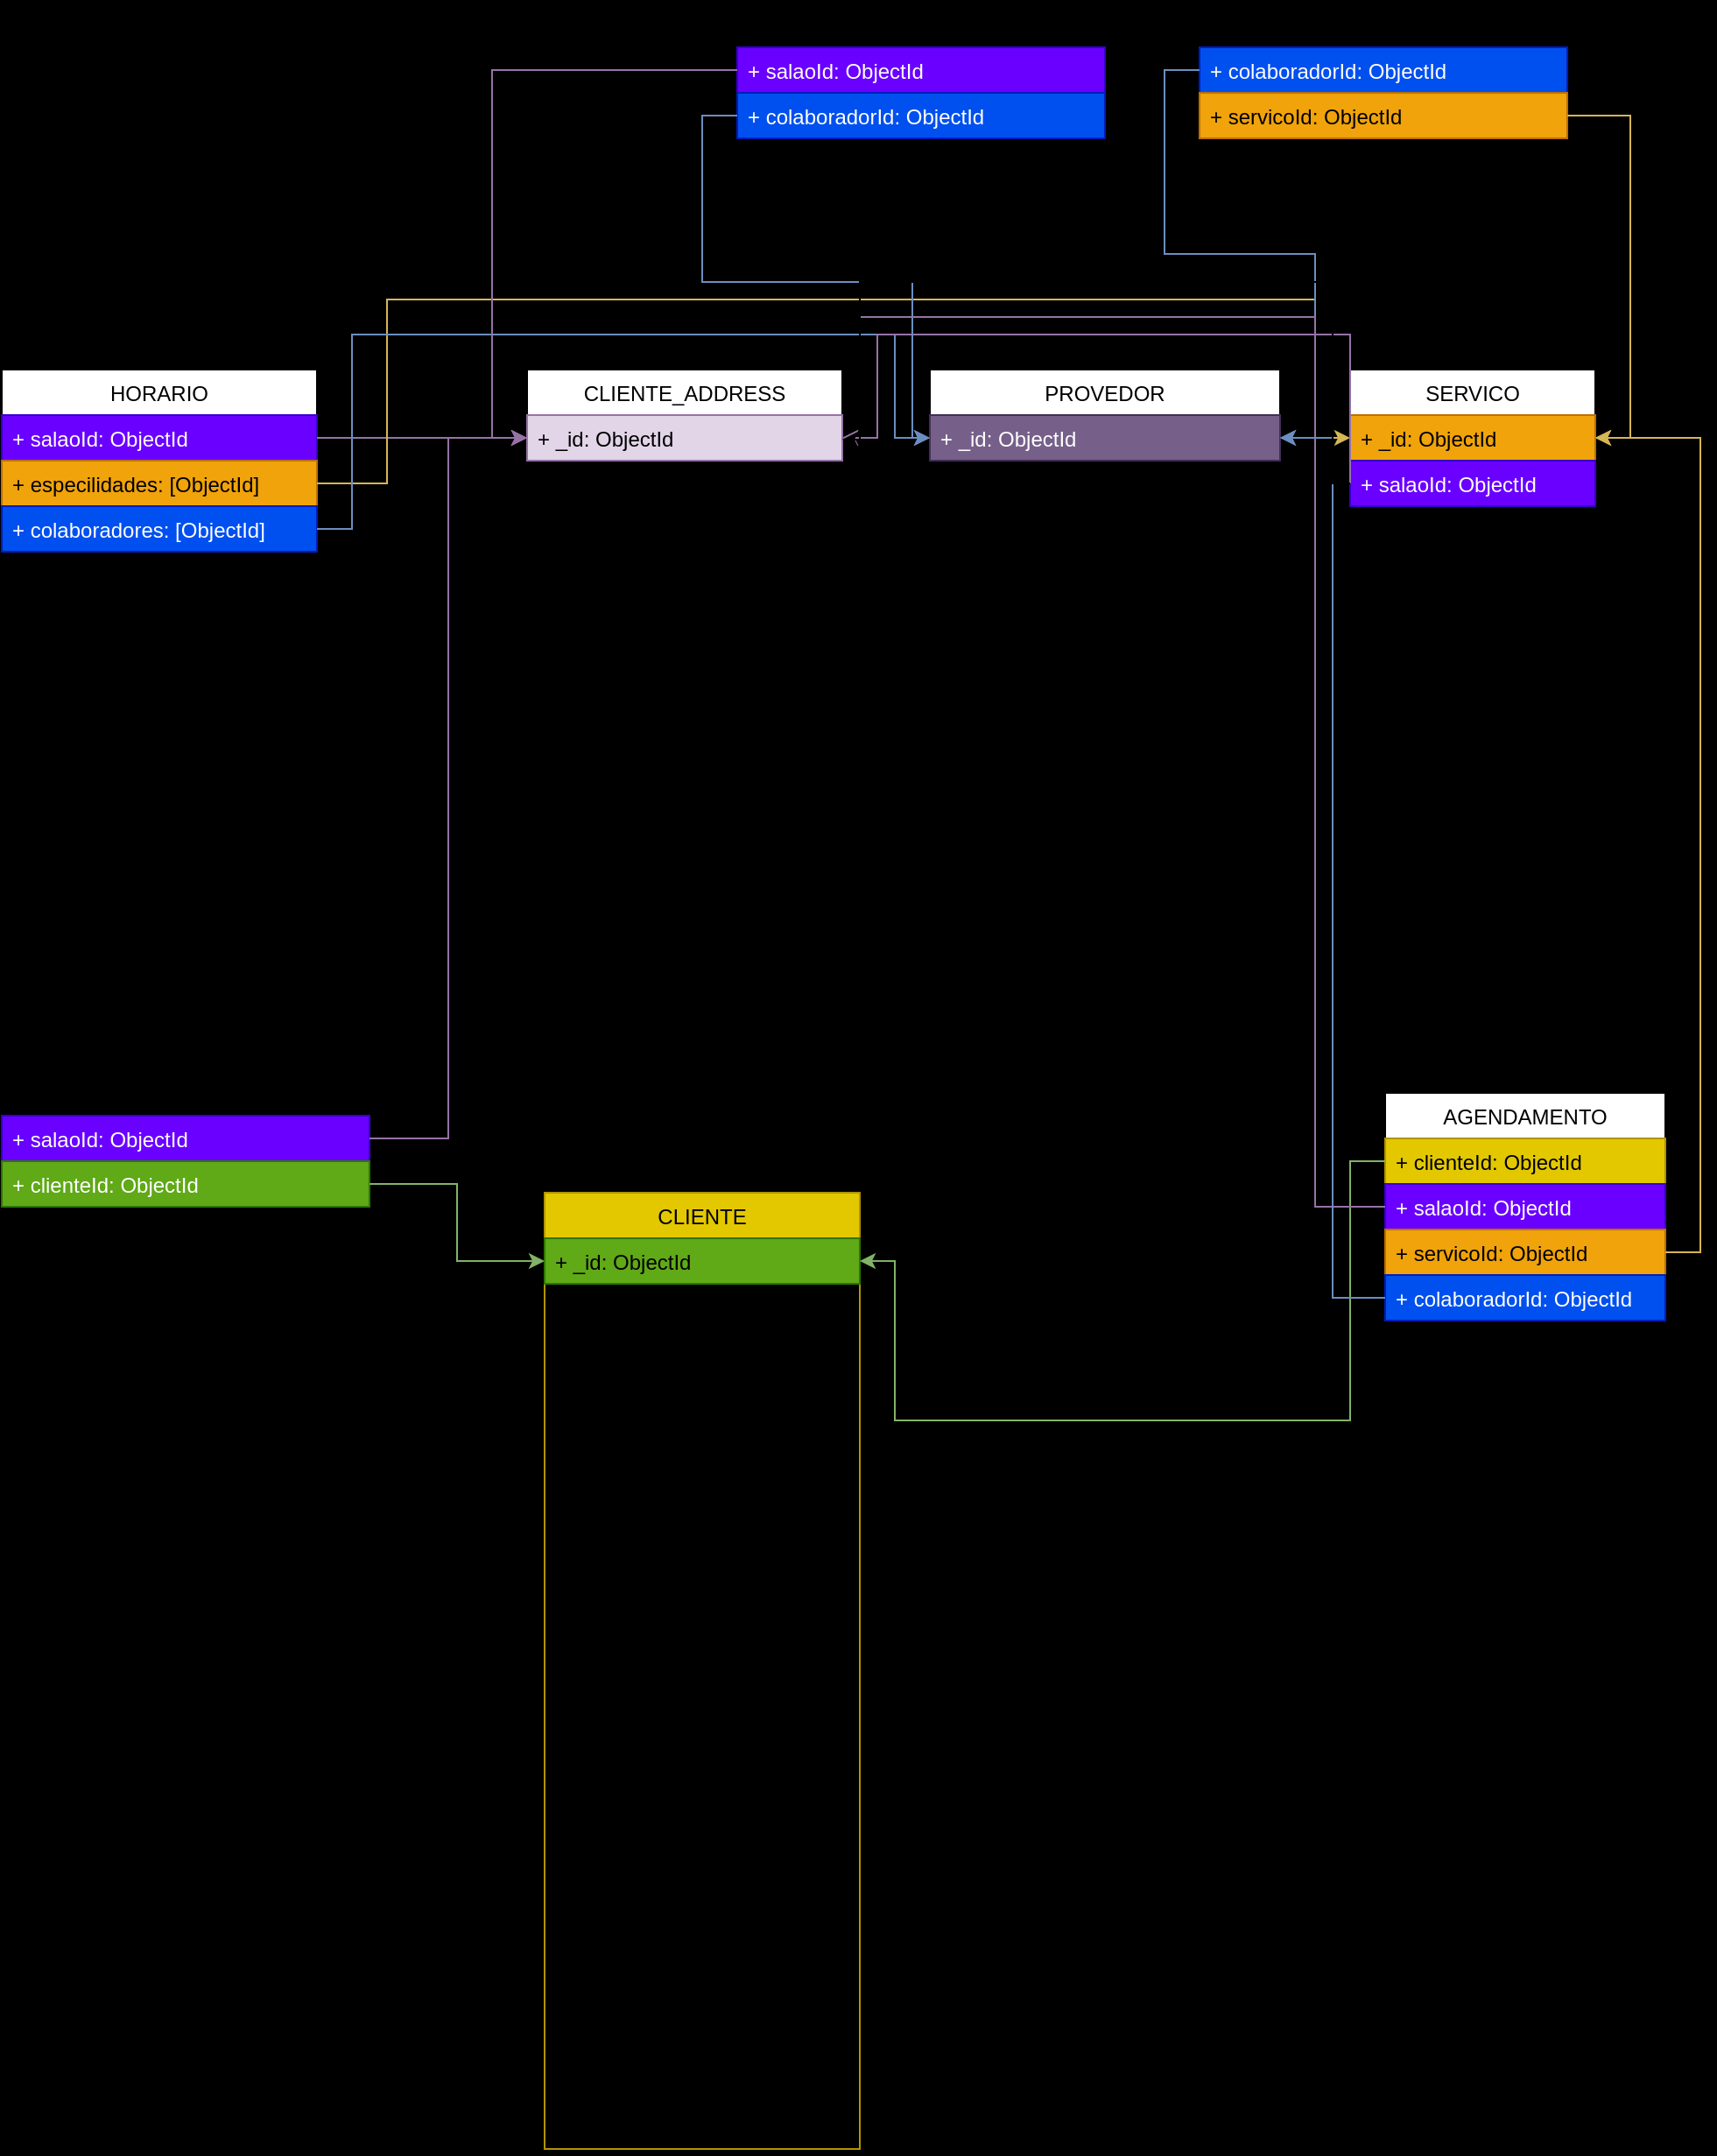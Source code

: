 <mxfile>
    <diagram id="EwVbsH7dW5KikCR3kVxV" name="Page-1">
        <mxGraphModel dx="1893" dy="1777" grid="1" gridSize="10" guides="1" tooltips="1" connect="1" arrows="1" fold="1" page="1" pageScale="1" pageWidth="827" pageHeight="1169" background="#000000" math="0" shadow="0">
            <root>
                <mxCell id="0"/>
                <mxCell id="1" parent="0"/>
                <mxCell id="p_25bIEe7p3wB8haiujU-1" value="CLIENTE_ADDRESS" style="swimlane;fontStyle=0;childLayout=stackLayout;horizontal=1;startSize=26;horizontalStack=0;resizeParent=1;resizeParentMax=0;resizeLast=0;collapsible=1;marginBottom=0;" parent="1" vertex="1">
                    <mxGeometry x="30" y="90" width="180" height="442" as="geometry"/>
                </mxCell>
                <mxCell id="p_25bIEe7p3wB8haiujU-2" value="+ _id: ObjectId" style="text;strokeColor=#9673a6;fillColor=#e1d5e7;align=left;verticalAlign=top;spacingLeft=4;spacingRight=4;overflow=hidden;rotatable=0;points=[[0,0.5],[1,0.5]];portConstraint=eastwest;" parent="p_25bIEe7p3wB8haiujU-1" vertex="1">
                    <mxGeometry y="26" width="180" height="26" as="geometry"/>
                </mxCell>
                <mxCell id="p_25bIEe7p3wB8haiujU-3" value="+ nome: String" style="text;strokeColor=none;fillColor=none;align=left;verticalAlign=top;spacingLeft=4;spacingRight=4;overflow=hidden;rotatable=0;points=[[0,0.5],[1,0.5]];portConstraint=eastwest;" parent="p_25bIEe7p3wB8haiujU-1" vertex="1">
                    <mxGeometry y="52" width="180" height="26" as="geometry"/>
                </mxCell>
                <mxCell id="p_25bIEe7p3wB8haiujU-4" value="+ foto: String" style="text;strokeColor=none;fillColor=none;align=left;verticalAlign=top;spacingLeft=4;spacingRight=4;overflow=hidden;rotatable=0;points=[[0,0.5],[1,0.5]];portConstraint=eastwest;" parent="p_25bIEe7p3wB8haiujU-1" vertex="1">
                    <mxGeometry y="78" width="180" height="26" as="geometry"/>
                </mxCell>
                <mxCell id="p_25bIEe7p3wB8haiujU-5" value="+ capa: String" style="text;strokeColor=none;fillColor=none;align=left;verticalAlign=top;spacingLeft=4;spacingRight=4;overflow=hidden;rotatable=0;points=[[0,0.5],[1,0.5]];portConstraint=eastwest;" parent="p_25bIEe7p3wB8haiujU-1" vertex="1">
                    <mxGeometry y="104" width="180" height="26" as="geometry"/>
                </mxCell>
                <mxCell id="p_25bIEe7p3wB8haiujU-6" value="+ email: String" style="text;strokeColor=none;fillColor=none;align=left;verticalAlign=top;spacingLeft=4;spacingRight=4;overflow=hidden;rotatable=0;points=[[0,0.5],[1,0.5]];portConstraint=eastwest;" parent="p_25bIEe7p3wB8haiujU-1" vertex="1">
                    <mxGeometry y="130" width="180" height="26" as="geometry"/>
                </mxCell>
                <mxCell id="p_25bIEe7p3wB8haiujU-7" value="+ senha: String" style="text;strokeColor=none;fillColor=none;align=left;verticalAlign=top;spacingLeft=4;spacingRight=4;overflow=hidden;rotatable=0;points=[[0,0.5],[1,0.5]];portConstraint=eastwest;" parent="p_25bIEe7p3wB8haiujU-1" vertex="1">
                    <mxGeometry y="156" width="180" height="26" as="geometry"/>
                </mxCell>
                <mxCell id="p_25bIEe7p3wB8haiujU-8" value="+ telefone: String" style="text;strokeColor=none;fillColor=none;align=left;verticalAlign=top;spacingLeft=4;spacingRight=4;overflow=hidden;rotatable=0;points=[[0,0.5],[1,0.5]];portConstraint=eastwest;" parent="p_25bIEe7p3wB8haiujU-1" vertex="1">
                    <mxGeometry y="182" width="180" height="26" as="geometry"/>
                </mxCell>
                <mxCell id="p_25bIEe7p3wB8haiujU-9" value="+ endereco: Object" style="text;strokeColor=none;fillColor=none;align=left;verticalAlign=top;spacingLeft=4;spacingRight=4;overflow=hidden;rotatable=0;points=[[0,0.5],[1,0.5]];portConstraint=eastwest;" parent="p_25bIEe7p3wB8haiujU-1" vertex="1">
                    <mxGeometry y="208" width="180" height="26" as="geometry"/>
                </mxCell>
                <mxCell id="p_25bIEe7p3wB8haiujU-10" value="+ enderco.cidade: String" style="text;strokeColor=none;fillColor=none;align=left;verticalAlign=top;spacingLeft=4;spacingRight=4;overflow=hidden;rotatable=0;points=[[0,0.5],[1,0.5]];portConstraint=eastwest;" parent="p_25bIEe7p3wB8haiujU-1" vertex="1">
                    <mxGeometry y="234" width="180" height="26" as="geometry"/>
                </mxCell>
                <mxCell id="p_25bIEe7p3wB8haiujU-11" value="+ enderco.uf: String" style="text;strokeColor=none;fillColor=none;align=left;verticalAlign=top;spacingLeft=4;spacingRight=4;overflow=hidden;rotatable=0;points=[[0,0.5],[1,0.5]];portConstraint=eastwest;" parent="p_25bIEe7p3wB8haiujU-1" vertex="1">
                    <mxGeometry y="260" width="180" height="26" as="geometry"/>
                </mxCell>
                <mxCell id="p_25bIEe7p3wB8haiujU-12" value="+ enderco.cep: String" style="text;strokeColor=none;fillColor=none;align=left;verticalAlign=top;spacingLeft=4;spacingRight=4;overflow=hidden;rotatable=0;points=[[0,0.5],[1,0.5]];portConstraint=eastwest;" parent="p_25bIEe7p3wB8haiujU-1" vertex="1">
                    <mxGeometry y="286" width="180" height="26" as="geometry"/>
                </mxCell>
                <mxCell id="p_25bIEe7p3wB8haiujU-13" value="+ enderco.numero: Number" style="text;strokeColor=none;fillColor=none;align=left;verticalAlign=top;spacingLeft=4;spacingRight=4;overflow=hidden;rotatable=0;points=[[0,0.5],[1,0.5]];portConstraint=eastwest;" parent="p_25bIEe7p3wB8haiujU-1" vertex="1">
                    <mxGeometry y="312" width="180" height="26" as="geometry"/>
                </mxCell>
                <mxCell id="p_25bIEe7p3wB8haiujU-14" value="+ enderco.pais: String" style="text;strokeColor=none;fillColor=none;align=left;verticalAlign=top;spacingLeft=4;spacingRight=4;overflow=hidden;rotatable=0;points=[[0,0.5],[1,0.5]];portConstraint=eastwest;" parent="p_25bIEe7p3wB8haiujU-1" vertex="1">
                    <mxGeometry y="338" width="180" height="26" as="geometry"/>
                </mxCell>
                <mxCell id="p_25bIEe7p3wB8haiujU-15" value="+ geo: Object" style="text;strokeColor=none;fillColor=none;align=left;verticalAlign=top;spacingLeft=4;spacingRight=4;overflow=hidden;rotatable=0;points=[[0,0.5],[1,0.5]];portConstraint=eastwest;" parent="p_25bIEe7p3wB8haiujU-1" vertex="1">
                    <mxGeometry y="364" width="180" height="26" as="geometry"/>
                </mxCell>
                <mxCell id="p_25bIEe7p3wB8haiujU-17" value="+ geo.tipo: String" style="text;strokeColor=none;fillColor=none;align=left;verticalAlign=top;spacingLeft=4;spacingRight=4;overflow=hidden;rotatable=0;points=[[0,0.5],[1,0.5]];portConstraint=eastwest;" parent="p_25bIEe7p3wB8haiujU-1" vertex="1">
                    <mxGeometry y="390" width="180" height="26" as="geometry"/>
                </mxCell>
                <mxCell id="p_25bIEe7p3wB8haiujU-16" value="+ geo.coordinates: [Number]" style="text;strokeColor=none;fillColor=none;align=left;verticalAlign=top;spacingLeft=4;spacingRight=4;overflow=hidden;rotatable=0;points=[[0,0.5],[1,0.5]];portConstraint=eastwest;" parent="p_25bIEe7p3wB8haiujU-1" vertex="1">
                    <mxGeometry y="416" width="180" height="26" as="geometry"/>
                </mxCell>
                <mxCell id="p_25bIEe7p3wB8haiujU-18" value="PROVEDOR" style="swimlane;fontStyle=0;childLayout=stackLayout;horizontal=1;startSize=26;horizontalStack=0;resizeParent=1;resizeParentMax=0;resizeLast=0;collapsible=1;marginBottom=0;" parent="1" vertex="1">
                    <mxGeometry x="260" y="90" width="200" height="520" as="geometry">
                        <mxRectangle x="260" y="90" width="130" height="26" as="alternateBounds"/>
                    </mxGeometry>
                </mxCell>
                <mxCell id="p_25bIEe7p3wB8haiujU-19" value="+ _id: ObjectId" style="text;strokeColor=#432D57;fillColor=#76608a;align=left;verticalAlign=top;spacingLeft=4;spacingRight=4;overflow=hidden;rotatable=0;points=[[0,0.5],[1,0.5]];portConstraint=eastwest;fontColor=#ffffff;" parent="p_25bIEe7p3wB8haiujU-18" vertex="1">
                    <mxGeometry y="26" width="200" height="26" as="geometry"/>
                </mxCell>
                <mxCell id="p_25bIEe7p3wB8haiujU-20" value="+ nome: String" style="text;strokeColor=none;fillColor=none;align=left;verticalAlign=top;spacingLeft=4;spacingRight=4;overflow=hidden;rotatable=0;points=[[0,0.5],[1,0.5]];portConstraint=eastwest;" parent="p_25bIEe7p3wB8haiujU-18" vertex="1">
                    <mxGeometry y="52" width="200" height="26" as="geometry"/>
                </mxCell>
                <mxCell id="p_25bIEe7p3wB8haiujU-21" value="+ telefone: String" style="text;strokeColor=none;fillColor=none;align=left;verticalAlign=top;spacingLeft=4;spacingRight=4;overflow=hidden;rotatable=0;points=[[0,0.5],[1,0.5]];portConstraint=eastwest;" parent="p_25bIEe7p3wB8haiujU-18" vertex="1">
                    <mxGeometry y="78" width="200" height="26" as="geometry"/>
                </mxCell>
                <mxCell id="p_25bIEe7p3wB8haiujU-22" value="+ email: String" style="text;strokeColor=none;fillColor=none;align=left;verticalAlign=top;spacingLeft=4;spacingRight=4;overflow=hidden;rotatable=0;points=[[0,0.5],[1,0.5]];portConstraint=eastwest;" parent="p_25bIEe7p3wB8haiujU-18" vertex="1">
                    <mxGeometry y="104" width="200" height="26" as="geometry"/>
                </mxCell>
                <mxCell id="p_25bIEe7p3wB8haiujU-23" value="+ senha: String" style="text;strokeColor=none;fillColor=none;align=left;verticalAlign=top;spacingLeft=4;spacingRight=4;overflow=hidden;rotatable=0;points=[[0,0.5],[1,0.5]];portConstraint=eastwest;" parent="p_25bIEe7p3wB8haiujU-18" vertex="1">
                    <mxGeometry y="130" width="200" height="26" as="geometry"/>
                </mxCell>
                <mxCell id="p_25bIEe7p3wB8haiujU-24" value="+ foto: String" style="text;strokeColor=none;fillColor=none;align=left;verticalAlign=top;spacingLeft=4;spacingRight=4;overflow=hidden;rotatable=0;points=[[0,0.5],[1,0.5]];portConstraint=eastwest;" parent="p_25bIEe7p3wB8haiujU-18" vertex="1">
                    <mxGeometry y="156" width="200" height="26" as="geometry"/>
                </mxCell>
                <mxCell id="p_25bIEe7p3wB8haiujU-25" value="+ dataNascimento: Date" style="text;strokeColor=none;fillColor=none;align=left;verticalAlign=top;spacingLeft=4;spacingRight=4;overflow=hidden;rotatable=0;points=[[0,0.5],[1,0.5]];portConstraint=eastwest;" parent="p_25bIEe7p3wB8haiujU-18" vertex="1">
                    <mxGeometry y="182" width="200" height="26" as="geometry"/>
                </mxCell>
                <mxCell id="p_25bIEe7p3wB8haiujU-26" value="+ sexo: String" style="text;strokeColor=none;fillColor=none;align=left;verticalAlign=top;spacingLeft=4;spacingRight=4;overflow=hidden;rotatable=0;points=[[0,0.5],[1,0.5]];portConstraint=eastwest;" parent="p_25bIEe7p3wB8haiujU-18" vertex="1">
                    <mxGeometry y="208" width="200" height="26" as="geometry"/>
                </mxCell>
                <mxCell id="p_25bIEe7p3wB8haiujU-27" value="+ status: String" style="text;strokeColor=none;fillColor=none;align=left;verticalAlign=top;spacingLeft=4;spacingRight=4;overflow=hidden;rotatable=0;points=[[0,0.5],[1,0.5]];portConstraint=eastwest;" parent="p_25bIEe7p3wB8haiujU-18" vertex="1">
                    <mxGeometry y="234" width="200" height="26" as="geometry"/>
                </mxCell>
                <mxCell id="p_25bIEe7p3wB8haiujU-28" value="+ contaBancaria: Object" style="text;strokeColor=none;fillColor=none;align=left;verticalAlign=top;spacingLeft=4;spacingRight=4;overflow=hidden;rotatable=0;points=[[0,0.5],[1,0.5]];portConstraint=eastwest;" parent="p_25bIEe7p3wB8haiujU-18" vertex="1">
                    <mxGeometry y="260" width="200" height="26" as="geometry"/>
                </mxCell>
                <mxCell id="p_25bIEe7p3wB8haiujU-29" value="+ contaBancaria.titular: String" style="text;strokeColor=none;fillColor=none;align=left;verticalAlign=top;spacingLeft=4;spacingRight=4;overflow=hidden;rotatable=0;points=[[0,0.5],[1,0.5]];portConstraint=eastwest;" parent="p_25bIEe7p3wB8haiujU-18" vertex="1">
                    <mxGeometry y="286" width="200" height="26" as="geometry"/>
                </mxCell>
                <mxCell id="p_25bIEe7p3wB8haiujU-30" value="+ contaBancaria.cpfCnpj: String" style="text;strokeColor=none;fillColor=none;align=left;verticalAlign=top;spacingLeft=4;spacingRight=4;overflow=hidden;rotatable=0;points=[[0,0.5],[1,0.5]];portConstraint=eastwest;" parent="p_25bIEe7p3wB8haiujU-18" vertex="1">
                    <mxGeometry y="312" width="200" height="26" as="geometry"/>
                </mxCell>
                <mxCell id="p_25bIEe7p3wB8haiujU-31" value="+ contaBancaria.banco: String" style="text;strokeColor=none;fillColor=none;align=left;verticalAlign=top;spacingLeft=4;spacingRight=4;overflow=hidden;rotatable=0;points=[[0,0.5],[1,0.5]];portConstraint=eastwest;" parent="p_25bIEe7p3wB8haiujU-18" vertex="1">
                    <mxGeometry y="338" width="200" height="26" as="geometry"/>
                </mxCell>
                <mxCell id="p_25bIEe7p3wB8haiujU-32" value="+ contaBancaria.tipo: String" style="text;strokeColor=none;fillColor=none;align=left;verticalAlign=top;spacingLeft=4;spacingRight=4;overflow=hidden;rotatable=0;points=[[0,0.5],[1,0.5]];portConstraint=eastwest;" parent="p_25bIEe7p3wB8haiujU-18" vertex="1">
                    <mxGeometry y="364" width="200" height="26" as="geometry"/>
                </mxCell>
                <mxCell id="p_25bIEe7p3wB8haiujU-33" value="+ contaBancaria.agencia: String" style="text;strokeColor=none;fillColor=none;align=left;verticalAlign=top;spacingLeft=4;spacingRight=4;overflow=hidden;rotatable=0;points=[[0,0.5],[1,0.5]];portConstraint=eastwest;" parent="p_25bIEe7p3wB8haiujU-18" vertex="1">
                    <mxGeometry y="390" width="200" height="26" as="geometry"/>
                </mxCell>
                <mxCell id="p_25bIEe7p3wB8haiujU-35" value="+ contaBancaria.numero: String" style="text;strokeColor=none;fillColor=none;align=left;verticalAlign=top;spacingLeft=4;spacingRight=4;overflow=hidden;rotatable=0;points=[[0,0.5],[1,0.5]];portConstraint=eastwest;" parent="p_25bIEe7p3wB8haiujU-18" vertex="1">
                    <mxGeometry y="416" width="200" height="26" as="geometry"/>
                </mxCell>
                <mxCell id="p_25bIEe7p3wB8haiujU-34" value="+ contaBancaria.dv: String" style="text;strokeColor=none;fillColor=none;align=left;verticalAlign=top;spacingLeft=4;spacingRight=4;overflow=hidden;rotatable=0;points=[[0,0.5],[1,0.5]];portConstraint=eastwest;" parent="p_25bIEe7p3wB8haiujU-18" vertex="1">
                    <mxGeometry y="442" width="200" height="26" as="geometry"/>
                </mxCell>
                <mxCell id="p_25bIEe7p3wB8haiujU-36" value="+ dataCadastro: Date" style="text;strokeColor=none;fillColor=none;align=left;verticalAlign=top;spacingLeft=4;spacingRight=4;overflow=hidden;rotatable=0;points=[[0,0.5],[1,0.5]];portConstraint=eastwest;" parent="p_25bIEe7p3wB8haiujU-18" vertex="1">
                    <mxGeometry y="468" width="200" height="26" as="geometry"/>
                </mxCell>
                <mxCell id="p_25bIEe7p3wB8haiujU-37" value="+ recipientId: String" style="text;strokeColor=none;fillColor=none;align=left;verticalAlign=top;spacingLeft=4;spacingRight=4;overflow=hidden;rotatable=0;points=[[0,0.5],[1,0.5]];portConstraint=eastwest;" parent="p_25bIEe7p3wB8haiujU-18" vertex="1">
                    <mxGeometry y="494" width="200" height="26" as="geometry"/>
                </mxCell>
                <mxCell id="p_25bIEe7p3wB8haiujU-38" value="SERVICO" style="swimlane;fontStyle=0;childLayout=stackLayout;horizontal=1;startSize=26;horizontalStack=0;resizeParent=1;resizeParentMax=0;resizeLast=0;collapsible=1;marginBottom=0;" parent="1" vertex="1">
                    <mxGeometry x="500" y="90" width="140" height="286" as="geometry"/>
                </mxCell>
                <mxCell id="p_25bIEe7p3wB8haiujU-39" value="+ _id: ObjectId" style="text;strokeColor=#BD7000;fillColor=#f0a30a;align=left;verticalAlign=top;spacingLeft=4;spacingRight=4;overflow=hidden;rotatable=0;points=[[0,0.5],[1,0.5]];portConstraint=eastwest;fontColor=#000000;" parent="p_25bIEe7p3wB8haiujU-38" vertex="1">
                    <mxGeometry y="26" width="140" height="26" as="geometry"/>
                </mxCell>
                <mxCell id="p_25bIEe7p3wB8haiujU-40" value="+ salaoId: ObjectId" style="text;strokeColor=#3700CC;fillColor=#6a00ff;align=left;verticalAlign=top;spacingLeft=4;spacingRight=4;overflow=hidden;rotatable=0;points=[[0,0.5],[1,0.5]];portConstraint=eastwest;fontColor=#ffffff;" parent="p_25bIEe7p3wB8haiujU-38" vertex="1">
                    <mxGeometry y="52" width="140" height="26" as="geometry"/>
                </mxCell>
                <mxCell id="p_25bIEe7p3wB8haiujU-41" value="+ titulo: String" style="text;strokeColor=none;fillColor=none;align=left;verticalAlign=top;spacingLeft=4;spacingRight=4;overflow=hidden;rotatable=0;points=[[0,0.5],[1,0.5]];portConstraint=eastwest;" parent="p_25bIEe7p3wB8haiujU-38" vertex="1">
                    <mxGeometry y="78" width="140" height="26" as="geometry"/>
                </mxCell>
                <mxCell id="p_25bIEe7p3wB8haiujU-42" value="+ preco: Number" style="text;strokeColor=none;fillColor=none;align=left;verticalAlign=top;spacingLeft=4;spacingRight=4;overflow=hidden;rotatable=0;points=[[0,0.5],[1,0.5]];portConstraint=eastwest;" parent="p_25bIEe7p3wB8haiujU-38" vertex="1">
                    <mxGeometry y="104" width="140" height="26" as="geometry"/>
                </mxCell>
                <mxCell id="p_25bIEe7p3wB8haiujU-43" value="+ duracao: Number" style="text;strokeColor=none;fillColor=none;align=left;verticalAlign=top;spacingLeft=4;spacingRight=4;overflow=hidden;rotatable=0;points=[[0,0.5],[1,0.5]];portConstraint=eastwest;" parent="p_25bIEe7p3wB8haiujU-38" vertex="1">
                    <mxGeometry y="130" width="140" height="26" as="geometry"/>
                </mxCell>
                <mxCell id="p_25bIEe7p3wB8haiujU-44" value="+ comissao: Number" style="text;strokeColor=none;fillColor=none;align=left;verticalAlign=top;spacingLeft=4;spacingRight=4;overflow=hidden;rotatable=0;points=[[0,0.5],[1,0.5]];portConstraint=eastwest;" parent="p_25bIEe7p3wB8haiujU-38" vertex="1">
                    <mxGeometry y="156" width="140" height="26" as="geometry"/>
                </mxCell>
                <mxCell id="p_25bIEe7p3wB8haiujU-45" value="+ recorrencia: Number" style="text;strokeColor=none;fillColor=none;align=left;verticalAlign=top;spacingLeft=4;spacingRight=4;overflow=hidden;rotatable=0;points=[[0,0.5],[1,0.5]];portConstraint=eastwest;" parent="p_25bIEe7p3wB8haiujU-38" vertex="1">
                    <mxGeometry y="182" width="140" height="26" as="geometry"/>
                </mxCell>
                <mxCell id="p_25bIEe7p3wB8haiujU-46" value="+ descricao: String" style="text;strokeColor=none;fillColor=none;align=left;verticalAlign=top;spacingLeft=4;spacingRight=4;overflow=hidden;rotatable=0;points=[[0,0.5],[1,0.5]];portConstraint=eastwest;" parent="p_25bIEe7p3wB8haiujU-38" vertex="1">
                    <mxGeometry y="208" width="140" height="26" as="geometry"/>
                </mxCell>
                <mxCell id="p_25bIEe7p3wB8haiujU-47" value="+ status: String" style="text;strokeColor=none;fillColor=none;align=left;verticalAlign=top;spacingLeft=4;spacingRight=4;overflow=hidden;rotatable=0;points=[[0,0.5],[1,0.5]];portConstraint=eastwest;" parent="p_25bIEe7p3wB8haiujU-38" vertex="1">
                    <mxGeometry y="234" width="140" height="26" as="geometry"/>
                </mxCell>
                <mxCell id="p_25bIEe7p3wB8haiujU-48" value="+ dataCadastro: Date" style="text;strokeColor=none;fillColor=none;align=left;verticalAlign=top;spacingLeft=4;spacingRight=4;overflow=hidden;rotatable=0;points=[[0,0.5],[1,0.5]];portConstraint=eastwest;" parent="p_25bIEe7p3wB8haiujU-38" vertex="1">
                    <mxGeometry y="260" width="140" height="26" as="geometry"/>
                </mxCell>
                <mxCell id="p_25bIEe7p3wB8haiujU-49" value="HORARIO" style="swimlane;fontStyle=0;childLayout=stackLayout;horizontal=1;startSize=26;horizontalStack=0;resizeParent=1;resizeParentMax=0;resizeLast=0;collapsible=1;marginBottom=0;" parent="1" vertex="1">
                    <mxGeometry x="-270" y="90" width="180" height="208" as="geometry"/>
                </mxCell>
                <mxCell id="p_25bIEe7p3wB8haiujU-50" value="+ salaoId: ObjectId" style="text;strokeColor=#3700CC;fillColor=#6a00ff;align=left;verticalAlign=top;spacingLeft=4;spacingRight=4;overflow=hidden;rotatable=0;points=[[0,0.5],[1,0.5]];portConstraint=eastwest;fontColor=#ffffff;" parent="p_25bIEe7p3wB8haiujU-49" vertex="1">
                    <mxGeometry y="26" width="180" height="26" as="geometry"/>
                </mxCell>
                <mxCell id="p_25bIEe7p3wB8haiujU-51" value="+ especilidades: [ObjectId]" style="text;strokeColor=#BD7000;fillColor=#f0a30a;align=left;verticalAlign=top;spacingLeft=4;spacingRight=4;overflow=hidden;rotatable=0;points=[[0,0.5],[1,0.5]];portConstraint=eastwest;fontColor=#000000;" parent="p_25bIEe7p3wB8haiujU-49" vertex="1">
                    <mxGeometry y="52" width="180" height="26" as="geometry"/>
                </mxCell>
                <mxCell id="p_25bIEe7p3wB8haiujU-52" value="+ colaboradores: [ObjectId]" style="text;strokeColor=#001DBC;fillColor=#0050ef;align=left;verticalAlign=top;spacingLeft=4;spacingRight=4;overflow=hidden;rotatable=0;points=[[0,0.5],[1,0.5]];portConstraint=eastwest;fontColor=#ffffff;" parent="p_25bIEe7p3wB8haiujU-49" vertex="1">
                    <mxGeometry y="78" width="180" height="26" as="geometry"/>
                </mxCell>
                <mxCell id="p_25bIEe7p3wB8haiujU-53" value="+ dias: [Number]" style="text;strokeColor=none;fillColor=none;align=left;verticalAlign=top;spacingLeft=4;spacingRight=4;overflow=hidden;rotatable=0;points=[[0,0.5],[1,0.5]];portConstraint=eastwest;" parent="p_25bIEe7p3wB8haiujU-49" vertex="1">
                    <mxGeometry y="104" width="180" height="26" as="geometry"/>
                </mxCell>
                <mxCell id="p_25bIEe7p3wB8haiujU-54" value="+ inicio: Date" style="text;strokeColor=none;fillColor=none;align=left;verticalAlign=top;spacingLeft=4;spacingRight=4;overflow=hidden;rotatable=0;points=[[0,0.5],[1,0.5]];portConstraint=eastwest;" parent="p_25bIEe7p3wB8haiujU-49" vertex="1">
                    <mxGeometry y="130" width="180" height="26" as="geometry"/>
                </mxCell>
                <mxCell id="p_25bIEe7p3wB8haiujU-55" value="+ fim: Date" style="text;strokeColor=none;fillColor=none;align=left;verticalAlign=top;spacingLeft=4;spacingRight=4;overflow=hidden;rotatable=0;points=[[0,0.5],[1,0.5]];portConstraint=eastwest;" parent="p_25bIEe7p3wB8haiujU-49" vertex="1">
                    <mxGeometry y="156" width="180" height="26" as="geometry"/>
                </mxCell>
                <mxCell id="p_25bIEe7p3wB8haiujU-56" value="+ dataCadastro: Date" style="text;strokeColor=none;fillColor=none;align=left;verticalAlign=top;spacingLeft=4;spacingRight=4;overflow=hidden;rotatable=0;points=[[0,0.5],[1,0.5]];portConstraint=eastwest;" parent="p_25bIEe7p3wB8haiujU-49" vertex="1">
                    <mxGeometry y="182" width="180" height="26" as="geometry"/>
                </mxCell>
                <mxCell id="p_25bIEe7p3wB8haiujU-58" style="edgeStyle=orthogonalEdgeStyle;rounded=0;orthogonalLoop=1;jettySize=auto;html=1;exitX=1;exitY=0.5;exitDx=0;exitDy=0;entryX=0;entryY=0.5;entryDx=0;entryDy=0;fillColor=#e1d5e7;strokeColor=#9673a6;" parent="1" source="p_25bIEe7p3wB8haiujU-50" target="p_25bIEe7p3wB8haiujU-2" edge="1">
                    <mxGeometry relative="1" as="geometry"/>
                </mxCell>
                <mxCell id="p_25bIEe7p3wB8haiujU-59" style="edgeStyle=orthogonalEdgeStyle;rounded=0;orthogonalLoop=1;jettySize=auto;html=1;exitX=1;exitY=0.5;exitDx=0;exitDy=0;entryX=0;entryY=0.5;entryDx=0;entryDy=0;fillColor=#fff2cc;strokeColor=#d6b656;" parent="1" source="p_25bIEe7p3wB8haiujU-51" target="p_25bIEe7p3wB8haiujU-39" edge="1">
                    <mxGeometry relative="1" as="geometry">
                        <Array as="points">
                            <mxPoint x="-50" y="50"/>
                            <mxPoint x="480" y="50"/>
                            <mxPoint x="480" y="129"/>
                        </Array>
                    </mxGeometry>
                </mxCell>
                <mxCell id="p_25bIEe7p3wB8haiujU-60" style="edgeStyle=orthogonalEdgeStyle;rounded=0;orthogonalLoop=1;jettySize=auto;html=1;exitX=1;exitY=0.5;exitDx=0;exitDy=0;entryX=0;entryY=0.5;entryDx=0;entryDy=0;fillColor=#dae8fc;strokeColor=#6c8ebf;" parent="1" source="p_25bIEe7p3wB8haiujU-52" target="p_25bIEe7p3wB8haiujU-19" edge="1">
                    <mxGeometry relative="1" as="geometry">
                        <Array as="points">
                            <mxPoint x="-70" y="70"/>
                            <mxPoint x="240" y="70"/>
                            <mxPoint x="240" y="129"/>
                        </Array>
                    </mxGeometry>
                </mxCell>
                <mxCell id="p_25bIEe7p3wB8haiujU-61" style="edgeStyle=orthogonalEdgeStyle;rounded=0;orthogonalLoop=1;jettySize=auto;html=1;exitX=0;exitY=0.5;exitDx=0;exitDy=0;entryX=1;entryY=0.5;entryDx=0;entryDy=0;fillColor=#e1d5e7;strokeColor=#9673a6;" parent="1" source="p_25bIEe7p3wB8haiujU-40" target="p_25bIEe7p3wB8haiujU-2" edge="1">
                    <mxGeometry relative="1" as="geometry">
                        <Array as="points">
                            <mxPoint x="500" y="70"/>
                            <mxPoint x="230" y="70"/>
                            <mxPoint x="230" y="129"/>
                        </Array>
                    </mxGeometry>
                </mxCell>
                <mxCell id="p_25bIEe7p3wB8haiujU-62" value="CLIENTE_PROVEDOR" style="swimlane;fontStyle=0;childLayout=stackLayout;horizontal=1;startSize=26;fillColor=none;horizontalStack=0;resizeParent=1;resizeParentMax=0;resizeLast=0;collapsible=1;marginBottom=0;" parent="1" vertex="1">
                    <mxGeometry x="150" y="-120" width="210" height="130" as="geometry"/>
                </mxCell>
                <mxCell id="p_25bIEe7p3wB8haiujU-63" value="+ salaoId: ObjectId" style="text;strokeColor=#3700CC;fillColor=#6a00ff;align=left;verticalAlign=top;spacingLeft=4;spacingRight=4;overflow=hidden;rotatable=0;points=[[0,0.5],[1,0.5]];portConstraint=eastwest;fontColor=#ffffff;" parent="p_25bIEe7p3wB8haiujU-62" vertex="1">
                    <mxGeometry y="26" width="210" height="26" as="geometry"/>
                </mxCell>
                <mxCell id="p_25bIEe7p3wB8haiujU-64" value="+ colaboradorId: ObjectId" style="text;strokeColor=#001DBC;fillColor=#0050ef;align=left;verticalAlign=top;spacingLeft=4;spacingRight=4;overflow=hidden;rotatable=0;points=[[0,0.5],[1,0.5]];portConstraint=eastwest;fontColor=#ffffff;" parent="p_25bIEe7p3wB8haiujU-62" vertex="1">
                    <mxGeometry y="52" width="210" height="26" as="geometry"/>
                </mxCell>
                <mxCell id="p_25bIEe7p3wB8haiujU-65" value="+ status: String" style="text;strokeColor=none;fillColor=none;align=left;verticalAlign=top;spacingLeft=4;spacingRight=4;overflow=hidden;rotatable=0;points=[[0,0.5],[1,0.5]];portConstraint=eastwest;" parent="p_25bIEe7p3wB8haiujU-62" vertex="1">
                    <mxGeometry y="78" width="210" height="26" as="geometry"/>
                </mxCell>
                <mxCell id="p_25bIEe7p3wB8haiujU-67" value="+ dataCadastro: Date" style="text;strokeColor=none;fillColor=none;align=left;verticalAlign=top;spacingLeft=4;spacingRight=4;overflow=hidden;rotatable=0;points=[[0,0.5],[1,0.5]];portConstraint=eastwest;" parent="p_25bIEe7p3wB8haiujU-62" vertex="1">
                    <mxGeometry y="104" width="210" height="26" as="geometry"/>
                </mxCell>
                <mxCell id="p_25bIEe7p3wB8haiujU-68" style="edgeStyle=orthogonalEdgeStyle;rounded=0;orthogonalLoop=1;jettySize=auto;html=1;exitX=0;exitY=0.5;exitDx=0;exitDy=0;entryX=0;entryY=0.5;entryDx=0;entryDy=0;fillColor=#e1d5e7;strokeColor=#9673a6;" parent="1" source="p_25bIEe7p3wB8haiujU-63" target="p_25bIEe7p3wB8haiujU-2" edge="1">
                    <mxGeometry relative="1" as="geometry"/>
                </mxCell>
                <mxCell id="p_25bIEe7p3wB8haiujU-69" style="edgeStyle=orthogonalEdgeStyle;rounded=0;orthogonalLoop=1;jettySize=auto;html=1;exitX=0;exitY=0.5;exitDx=0;exitDy=0;entryX=0;entryY=0.5;entryDx=0;entryDy=0;fillColor=#dae8fc;strokeColor=#6c8ebf;" parent="1" source="p_25bIEe7p3wB8haiujU-64" target="p_25bIEe7p3wB8haiujU-19" edge="1">
                    <mxGeometry relative="1" as="geometry">
                        <Array as="points">
                            <mxPoint x="130" y="-55"/>
                            <mxPoint x="130" y="40"/>
                            <mxPoint x="250" y="40"/>
                            <mxPoint x="250" y="129"/>
                        </Array>
                    </mxGeometry>
                </mxCell>
                <mxCell id="p_25bIEe7p3wB8haiujU-70" value="PROVEDOR_SERVICO" style="swimlane;fontStyle=0;childLayout=stackLayout;horizontal=1;startSize=26;fillColor=none;horizontalStack=0;resizeParent=1;resizeParentMax=0;resizeLast=0;collapsible=1;marginBottom=0;" parent="1" vertex="1">
                    <mxGeometry x="414" y="-120" width="210" height="130" as="geometry"/>
                </mxCell>
                <mxCell id="p_25bIEe7p3wB8haiujU-71" value="+ colaboradorId: ObjectId" style="text;strokeColor=#001DBC;fillColor=#0050ef;align=left;verticalAlign=top;spacingLeft=4;spacingRight=4;overflow=hidden;rotatable=0;points=[[0,0.5],[1,0.5]];portConstraint=eastwest;fontColor=#ffffff;" parent="p_25bIEe7p3wB8haiujU-70" vertex="1">
                    <mxGeometry y="26" width="210" height="26" as="geometry"/>
                </mxCell>
                <mxCell id="p_25bIEe7p3wB8haiujU-72" value="+ servicoId: ObjectId" style="text;strokeColor=#BD7000;fillColor=#f0a30a;align=left;verticalAlign=top;spacingLeft=4;spacingRight=4;overflow=hidden;rotatable=0;points=[[0,0.5],[1,0.5]];portConstraint=eastwest;fontColor=#000000;" parent="p_25bIEe7p3wB8haiujU-70" vertex="1">
                    <mxGeometry y="52" width="210" height="26" as="geometry"/>
                </mxCell>
                <mxCell id="p_25bIEe7p3wB8haiujU-73" value="+ status: String" style="text;strokeColor=none;fillColor=none;align=left;verticalAlign=top;spacingLeft=4;spacingRight=4;overflow=hidden;rotatable=0;points=[[0,0.5],[1,0.5]];portConstraint=eastwest;" parent="p_25bIEe7p3wB8haiujU-70" vertex="1">
                    <mxGeometry y="78" width="210" height="26" as="geometry"/>
                </mxCell>
                <mxCell id="p_25bIEe7p3wB8haiujU-74" value="+ dataCadastro: Date" style="text;strokeColor=none;fillColor=none;align=left;verticalAlign=top;spacingLeft=4;spacingRight=4;overflow=hidden;rotatable=0;points=[[0,0.5],[1,0.5]];portConstraint=eastwest;" parent="p_25bIEe7p3wB8haiujU-70" vertex="1">
                    <mxGeometry y="104" width="210" height="26" as="geometry"/>
                </mxCell>
                <mxCell id="p_25bIEe7p3wB8haiujU-75" style="edgeStyle=orthogonalEdgeStyle;rounded=0;orthogonalLoop=1;jettySize=auto;html=1;exitX=0;exitY=0.5;exitDx=0;exitDy=0;entryX=1;entryY=0.5;entryDx=0;entryDy=0;fillColor=#dae8fc;strokeColor=#6c8ebf;" parent="1" source="p_25bIEe7p3wB8haiujU-71" target="p_25bIEe7p3wB8haiujU-19" edge="1">
                    <mxGeometry relative="1" as="geometry"/>
                </mxCell>
                <mxCell id="p_25bIEe7p3wB8haiujU-76" style="edgeStyle=orthogonalEdgeStyle;rounded=0;orthogonalLoop=1;jettySize=auto;html=1;exitX=1;exitY=0.5;exitDx=0;exitDy=0;entryX=1;entryY=0.5;entryDx=0;entryDy=0;fillColor=#fff2cc;strokeColor=#d6b656;" parent="1" source="p_25bIEe7p3wB8haiujU-72" target="p_25bIEe7p3wB8haiujU-39" edge="1">
                    <mxGeometry relative="1" as="geometry"/>
                </mxCell>
                <mxCell id="p_25bIEe7p3wB8haiujU-81" value="CLIENTE" style="swimlane;fontStyle=0;childLayout=stackLayout;horizontal=1;startSize=26;fillColor=#e3c800;horizontalStack=0;resizeParent=1;resizeParentMax=0;resizeLast=0;collapsible=1;marginBottom=0;strokeColor=#B09500;fontColor=#000000;" parent="1" vertex="1">
                    <mxGeometry x="40" y="560" width="180" height="546" as="geometry"/>
                </mxCell>
                <mxCell id="p_25bIEe7p3wB8haiujU-82" value="+ _id: ObjectId" style="text;strokeColor=#2D7600;fillColor=#60a917;align=left;verticalAlign=top;spacingLeft=4;spacingRight=4;overflow=hidden;rotatable=0;points=[[0,0.5],[1,0.5]];portConstraint=eastwest;" parent="p_25bIEe7p3wB8haiujU-81" vertex="1">
                    <mxGeometry y="26" width="180" height="26" as="geometry"/>
                </mxCell>
                <mxCell id="p_25bIEe7p3wB8haiujU-84" value="+ telefone: String" style="text;strokeColor=none;fillColor=none;align=left;verticalAlign=top;spacingLeft=4;spacingRight=4;overflow=hidden;rotatable=0;points=[[0,0.5],[1,0.5]];portConstraint=eastwest;" parent="p_25bIEe7p3wB8haiujU-81" vertex="1">
                    <mxGeometry y="52" width="180" height="26" as="geometry"/>
                </mxCell>
                <mxCell id="p_25bIEe7p3wB8haiujU-83" value="+ nome: String" style="text;strokeColor=none;fillColor=none;align=left;verticalAlign=top;spacingLeft=4;spacingRight=4;overflow=hidden;rotatable=0;points=[[0,0.5],[1,0.5]];portConstraint=eastwest;" parent="p_25bIEe7p3wB8haiujU-81" vertex="1">
                    <mxGeometry y="78" width="180" height="26" as="geometry"/>
                </mxCell>
                <mxCell id="p_25bIEe7p3wB8haiujU-91" value="+ email: String" style="text;strokeColor=none;fillColor=none;align=left;verticalAlign=top;spacingLeft=4;spacingRight=4;overflow=hidden;rotatable=0;points=[[0,0.5],[1,0.5]];portConstraint=eastwest;" parent="p_25bIEe7p3wB8haiujU-81" vertex="1">
                    <mxGeometry y="104" width="180" height="26" as="geometry"/>
                </mxCell>
                <mxCell id="p_25bIEe7p3wB8haiujU-92" value="+ senha: String" style="text;strokeColor=none;fillColor=none;align=left;verticalAlign=top;spacingLeft=4;spacingRight=4;overflow=hidden;rotatable=0;points=[[0,0.5],[1,0.5]];portConstraint=eastwest;" parent="p_25bIEe7p3wB8haiujU-81" vertex="1">
                    <mxGeometry y="130" width="180" height="26" as="geometry"/>
                </mxCell>
                <mxCell id="p_25bIEe7p3wB8haiujU-93" value="+ foto: String" style="text;strokeColor=none;fillColor=none;align=left;verticalAlign=top;spacingLeft=4;spacingRight=4;overflow=hidden;rotatable=0;points=[[0,0.5],[1,0.5]];portConstraint=eastwest;" parent="p_25bIEe7p3wB8haiujU-81" vertex="1">
                    <mxGeometry y="156" width="180" height="26" as="geometry"/>
                </mxCell>
                <mxCell id="p_25bIEe7p3wB8haiujU-96" value="+ status: String" style="text;strokeColor=none;fillColor=none;align=left;verticalAlign=top;spacingLeft=4;spacingRight=4;overflow=hidden;rotatable=0;points=[[0,0.5],[1,0.5]];portConstraint=eastwest;" parent="p_25bIEe7p3wB8haiujU-81" vertex="1">
                    <mxGeometry y="182" width="180" height="26" as="geometry"/>
                </mxCell>
                <mxCell id="p_25bIEe7p3wB8haiujU-95" value="+ sexo: String" style="text;strokeColor=none;fillColor=none;align=left;verticalAlign=top;spacingLeft=4;spacingRight=4;overflow=hidden;rotatable=0;points=[[0,0.5],[1,0.5]];portConstraint=eastwest;" parent="p_25bIEe7p3wB8haiujU-81" vertex="1">
                    <mxGeometry y="208" width="180" height="26" as="geometry"/>
                </mxCell>
                <mxCell id="p_25bIEe7p3wB8haiujU-94" value="+ dataNascimento: Date" style="text;strokeColor=none;fillColor=none;align=left;verticalAlign=top;spacingLeft=4;spacingRight=4;overflow=hidden;rotatable=0;points=[[0,0.5],[1,0.5]];portConstraint=eastwest;" parent="p_25bIEe7p3wB8haiujU-81" vertex="1">
                    <mxGeometry y="234" width="180" height="26" as="geometry"/>
                </mxCell>
                <mxCell id="p_25bIEe7p3wB8haiujU-97" value="+ documento: Object" style="text;strokeColor=none;fillColor=none;align=left;verticalAlign=top;spacingLeft=4;spacingRight=4;overflow=hidden;rotatable=0;points=[[0,0.5],[1,0.5]];portConstraint=eastwest;" parent="p_25bIEe7p3wB8haiujU-81" vertex="1">
                    <mxGeometry y="260" width="180" height="26" as="geometry"/>
                </mxCell>
                <mxCell id="p_25bIEe7p3wB8haiujU-98" value="+ documento.tipo: String" style="text;strokeColor=none;fillColor=none;align=left;verticalAlign=top;spacingLeft=4;spacingRight=4;overflow=hidden;rotatable=0;points=[[0,0.5],[1,0.5]];portConstraint=eastwest;" parent="p_25bIEe7p3wB8haiujU-81" vertex="1">
                    <mxGeometry y="286" width="180" height="26" as="geometry"/>
                </mxCell>
                <mxCell id="p_25bIEe7p3wB8haiujU-99" value="+ documento.numero: String" style="text;strokeColor=none;fillColor=none;align=left;verticalAlign=top;spacingLeft=4;spacingRight=4;overflow=hidden;rotatable=0;points=[[0,0.5],[1,0.5]];portConstraint=eastwest;" parent="p_25bIEe7p3wB8haiujU-81" vertex="1">
                    <mxGeometry y="312" width="180" height="26" as="geometry"/>
                </mxCell>
                <mxCell id="p_25bIEe7p3wB8haiujU-100" value="+ endereco: Object" style="text;strokeColor=none;fillColor=none;align=left;verticalAlign=top;spacingLeft=4;spacingRight=4;overflow=hidden;rotatable=0;points=[[0,0.5],[1,0.5]];portConstraint=eastwest;" parent="p_25bIEe7p3wB8haiujU-81" vertex="1">
                    <mxGeometry y="338" width="180" height="26" as="geometry"/>
                </mxCell>
                <mxCell id="p_25bIEe7p3wB8haiujU-101" value="+ enderco.cidade: String" style="text;strokeColor=none;fillColor=none;align=left;verticalAlign=top;spacingLeft=4;spacingRight=4;overflow=hidden;rotatable=0;points=[[0,0.5],[1,0.5]];portConstraint=eastwest;" parent="p_25bIEe7p3wB8haiujU-81" vertex="1">
                    <mxGeometry y="364" width="180" height="26" as="geometry"/>
                </mxCell>
                <mxCell id="p_25bIEe7p3wB8haiujU-105" value="+ enderco.pais: String" style="text;strokeColor=none;fillColor=none;align=left;verticalAlign=top;spacingLeft=4;spacingRight=4;overflow=hidden;rotatable=0;points=[[0,0.5],[1,0.5]];portConstraint=eastwest;" parent="p_25bIEe7p3wB8haiujU-81" vertex="1">
                    <mxGeometry y="390" width="180" height="26" as="geometry"/>
                </mxCell>
                <mxCell id="p_25bIEe7p3wB8haiujU-104" value="+ enderco.numero: Number" style="text;strokeColor=none;fillColor=none;align=left;verticalAlign=top;spacingLeft=4;spacingRight=4;overflow=hidden;rotatable=0;points=[[0,0.5],[1,0.5]];portConstraint=eastwest;" parent="p_25bIEe7p3wB8haiujU-81" vertex="1">
                    <mxGeometry y="416" width="180" height="26" as="geometry"/>
                </mxCell>
                <mxCell id="p_25bIEe7p3wB8haiujU-103" value="+ enderco.cep: String" style="text;strokeColor=none;fillColor=none;align=left;verticalAlign=top;spacingLeft=4;spacingRight=4;overflow=hidden;rotatable=0;points=[[0,0.5],[1,0.5]];portConstraint=eastwest;" parent="p_25bIEe7p3wB8haiujU-81" vertex="1">
                    <mxGeometry y="442" width="180" height="26" as="geometry"/>
                </mxCell>
                <mxCell id="p_25bIEe7p3wB8haiujU-102" value="+ enderco.uf: String" style="text;strokeColor=none;fillColor=none;align=left;verticalAlign=top;spacingLeft=4;spacingRight=4;overflow=hidden;rotatable=0;points=[[0,0.5],[1,0.5]];portConstraint=eastwest;" parent="p_25bIEe7p3wB8haiujU-81" vertex="1">
                    <mxGeometry y="468" width="180" height="26" as="geometry"/>
                </mxCell>
                <mxCell id="p_25bIEe7p3wB8haiujU-106" value="+ dataCadastro: Date" style="text;strokeColor=none;fillColor=none;align=left;verticalAlign=top;spacingLeft=4;spacingRight=4;overflow=hidden;rotatable=0;points=[[0,0.5],[1,0.5]];portConstraint=eastwest;" parent="p_25bIEe7p3wB8haiujU-81" vertex="1">
                    <mxGeometry y="494" width="180" height="26" as="geometry"/>
                </mxCell>
                <mxCell id="06AAYmfO299gD0EuI_qs-1" value="+ customerId: String" style="text;strokeColor=none;fillColor=none;align=left;verticalAlign=top;spacingLeft=4;spacingRight=4;overflow=hidden;rotatable=0;points=[[0,0.5],[1,0.5]];portConstraint=eastwest;" parent="p_25bIEe7p3wB8haiujU-81" vertex="1">
                    <mxGeometry y="520" width="180" height="26" as="geometry"/>
                </mxCell>
                <mxCell id="p_25bIEe7p3wB8haiujU-107" value="PROVEDOR_CLIENTE" style="swimlane;fontStyle=0;childLayout=stackLayout;horizontal=1;startSize=26;fillColor=none;horizontalStack=0;resizeParent=1;resizeParentMax=0;resizeLast=0;collapsible=1;marginBottom=0;" parent="1" vertex="1">
                    <mxGeometry x="-270" y="490" width="210" height="130" as="geometry"/>
                </mxCell>
                <mxCell id="p_25bIEe7p3wB8haiujU-108" value="+ salaoId: ObjectId" style="text;strokeColor=#3700CC;fillColor=#6a00ff;align=left;verticalAlign=top;spacingLeft=4;spacingRight=4;overflow=hidden;rotatable=0;points=[[0,0.5],[1,0.5]];portConstraint=eastwest;fontColor=#ffffff;" parent="p_25bIEe7p3wB8haiujU-107" vertex="1">
                    <mxGeometry y="26" width="210" height="26" as="geometry"/>
                </mxCell>
                <mxCell id="p_25bIEe7p3wB8haiujU-109" value="+ clienteId: ObjectId" style="text;strokeColor=#2D7600;fillColor=#60a917;align=left;verticalAlign=top;spacingLeft=4;spacingRight=4;overflow=hidden;rotatable=0;points=[[0,0.5],[1,0.5]];portConstraint=eastwest;fontColor=#ffffff;" parent="p_25bIEe7p3wB8haiujU-107" vertex="1">
                    <mxGeometry y="52" width="210" height="26" as="geometry"/>
                </mxCell>
                <mxCell id="p_25bIEe7p3wB8haiujU-110" value="+ status: String" style="text;align=left;verticalAlign=top;spacingLeft=4;spacingRight=4;overflow=hidden;rotatable=0;points=[[0,0.5],[1,0.5]];portConstraint=eastwest;" parent="p_25bIEe7p3wB8haiujU-107" vertex="1">
                    <mxGeometry y="78" width="210" height="26" as="geometry"/>
                </mxCell>
                <mxCell id="p_25bIEe7p3wB8haiujU-111" value="+ dataCadastro: Date" style="text;strokeColor=none;fillColor=none;align=left;verticalAlign=top;spacingLeft=4;spacingRight=4;overflow=hidden;rotatable=0;points=[[0,0.5],[1,0.5]];portConstraint=eastwest;" parent="p_25bIEe7p3wB8haiujU-107" vertex="1">
                    <mxGeometry y="104" width="210" height="26" as="geometry"/>
                </mxCell>
                <mxCell id="p_25bIEe7p3wB8haiujU-112" style="edgeStyle=orthogonalEdgeStyle;rounded=0;orthogonalLoop=1;jettySize=auto;html=1;exitX=1;exitY=0.5;exitDx=0;exitDy=0;entryX=0;entryY=0.5;entryDx=0;entryDy=0;fillColor=#d5e8d4;strokeColor=#82b366;" parent="1" source="p_25bIEe7p3wB8haiujU-109" target="p_25bIEe7p3wB8haiujU-82" edge="1">
                    <mxGeometry relative="1" as="geometry"/>
                </mxCell>
                <mxCell id="p_25bIEe7p3wB8haiujU-113" style="edgeStyle=orthogonalEdgeStyle;rounded=0;orthogonalLoop=1;jettySize=auto;html=1;exitX=1;exitY=0.5;exitDx=0;exitDy=0;entryX=0;entryY=0.5;entryDx=0;entryDy=0;fillColor=#e1d5e7;strokeColor=#9673a6;" parent="1" source="p_25bIEe7p3wB8haiujU-108" target="p_25bIEe7p3wB8haiujU-2" edge="1">
                    <mxGeometry relative="1" as="geometry"/>
                </mxCell>
                <mxCell id="p_25bIEe7p3wB8haiujU-114" value="AGENDAMENTO" style="swimlane;fontStyle=0;childLayout=stackLayout;horizontal=1;startSize=26;horizontalStack=0;resizeParent=1;resizeParentMax=0;resizeLast=0;collapsible=1;marginBottom=0;" parent="1" vertex="1">
                    <mxGeometry x="520" y="503" width="160" height="260" as="geometry"/>
                </mxCell>
                <mxCell id="p_25bIEe7p3wB8haiujU-115" value="+ clienteId: ObjectId" style="text;strokeColor=#B09500;fillColor=#e3c800;align=left;verticalAlign=top;spacingLeft=4;spacingRight=4;overflow=hidden;rotatable=0;points=[[0,0.5],[1,0.5]];portConstraint=eastwest;fontColor=#000000;" parent="p_25bIEe7p3wB8haiujU-114" vertex="1">
                    <mxGeometry y="26" width="160" height="26" as="geometry"/>
                </mxCell>
                <mxCell id="p_25bIEe7p3wB8haiujU-116" value="+ salaoId: ObjectId" style="text;strokeColor=#3700CC;fillColor=#6a00ff;align=left;verticalAlign=top;spacingLeft=4;spacingRight=4;overflow=hidden;rotatable=0;points=[[0,0.5],[1,0.5]];portConstraint=eastwest;fontColor=#ffffff;" parent="p_25bIEe7p3wB8haiujU-114" vertex="1">
                    <mxGeometry y="52" width="160" height="26" as="geometry"/>
                </mxCell>
                <mxCell id="p_25bIEe7p3wB8haiujU-117" value="+ servicoId: ObjectId" style="text;strokeColor=#BD7000;fillColor=#f0a30a;align=left;verticalAlign=top;spacingLeft=4;spacingRight=4;overflow=hidden;rotatable=0;points=[[0,0.5],[1,0.5]];portConstraint=eastwest;fontColor=#000000;" parent="p_25bIEe7p3wB8haiujU-114" vertex="1">
                    <mxGeometry y="78" width="160" height="26" as="geometry"/>
                </mxCell>
                <mxCell id="p_25bIEe7p3wB8haiujU-118" value="+ colaboradorId: ObjectId" style="text;strokeColor=#001DBC;fillColor=#0050ef;align=left;verticalAlign=top;spacingLeft=4;spacingRight=4;overflow=hidden;rotatable=0;points=[[0,0.5],[1,0.5]];portConstraint=eastwest;fontColor=#ffffff;" parent="p_25bIEe7p3wB8haiujU-114" vertex="1">
                    <mxGeometry y="104" width="160" height="26" as="geometry"/>
                </mxCell>
                <mxCell id="p_25bIEe7p3wB8haiujU-119" value="+ data: Date" style="text;strokeColor=none;fillColor=none;align=left;verticalAlign=top;spacingLeft=4;spacingRight=4;overflow=hidden;rotatable=0;points=[[0,0.5],[1,0.5]];portConstraint=eastwest;" parent="p_25bIEe7p3wB8haiujU-114" vertex="1">
                    <mxGeometry y="130" width="160" height="26" as="geometry"/>
                </mxCell>
                <mxCell id="p_25bIEe7p3wB8haiujU-120" value="+ comissao: Number" style="text;strokeColor=none;fillColor=none;align=left;verticalAlign=top;spacingLeft=4;spacingRight=4;overflow=hidden;rotatable=0;points=[[0,0.5],[1,0.5]];portConstraint=eastwest;" parent="p_25bIEe7p3wB8haiujU-114" vertex="1">
                    <mxGeometry y="156" width="160" height="26" as="geometry"/>
                </mxCell>
                <mxCell id="p_25bIEe7p3wB8haiujU-121" value="+ valor: Number" style="text;strokeColor=none;fillColor=none;align=left;verticalAlign=top;spacingLeft=4;spacingRight=4;overflow=hidden;rotatable=0;points=[[0,0.5],[1,0.5]];portConstraint=eastwest;" parent="p_25bIEe7p3wB8haiujU-114" vertex="1">
                    <mxGeometry y="182" width="160" height="26" as="geometry"/>
                </mxCell>
                <mxCell id="p_25bIEe7p3wB8haiujU-122" value="+ transactionId: String" style="text;strokeColor=none;fillColor=none;align=left;verticalAlign=top;spacingLeft=4;spacingRight=4;overflow=hidden;rotatable=0;points=[[0,0.5],[1,0.5]];portConstraint=eastwest;" parent="p_25bIEe7p3wB8haiujU-114" vertex="1">
                    <mxGeometry y="208" width="160" height="26" as="geometry"/>
                </mxCell>
                <mxCell id="p_25bIEe7p3wB8haiujU-123" value="+ dataCadastro: Date" style="text;strokeColor=none;fillColor=none;align=left;verticalAlign=top;spacingLeft=4;spacingRight=4;overflow=hidden;rotatable=0;points=[[0,0.5],[1,0.5]];portConstraint=eastwest;" parent="p_25bIEe7p3wB8haiujU-114" vertex="1">
                    <mxGeometry y="234" width="160" height="26" as="geometry"/>
                </mxCell>
                <mxCell id="p_25bIEe7p3wB8haiujU-124" style="edgeStyle=orthogonalEdgeStyle;rounded=0;orthogonalLoop=1;jettySize=auto;html=1;exitX=0;exitY=0.5;exitDx=0;exitDy=0;entryX=1;entryY=0.5;entryDx=0;entryDy=0;fillColor=#d5e8d4;strokeColor=#82b366;" parent="1" source="p_25bIEe7p3wB8haiujU-115" target="p_25bIEe7p3wB8haiujU-82" edge="1">
                    <mxGeometry relative="1" as="geometry">
                        <Array as="points">
                            <mxPoint x="500" y="542"/>
                            <mxPoint x="500" y="690"/>
                            <mxPoint x="240" y="690"/>
                            <mxPoint x="240" y="599"/>
                        </Array>
                    </mxGeometry>
                </mxCell>
                <mxCell id="p_25bIEe7p3wB8haiujU-125" style="edgeStyle=orthogonalEdgeStyle;rounded=0;orthogonalLoop=1;jettySize=auto;html=1;exitX=0;exitY=0.5;exitDx=0;exitDy=0;entryX=1;entryY=0.5;entryDx=0;entryDy=0;fillColor=#e1d5e7;strokeColor=#9673a6;" parent="1" source="p_25bIEe7p3wB8haiujU-116" target="p_25bIEe7p3wB8haiujU-2" edge="1">
                    <mxGeometry relative="1" as="geometry">
                        <Array as="points">
                            <mxPoint x="480" y="568"/>
                            <mxPoint x="480" y="60"/>
                            <mxPoint x="220" y="60"/>
                            <mxPoint x="220" y="129"/>
                        </Array>
                    </mxGeometry>
                </mxCell>
                <mxCell id="p_25bIEe7p3wB8haiujU-126" style="edgeStyle=orthogonalEdgeStyle;rounded=0;orthogonalLoop=1;jettySize=auto;html=1;exitX=1;exitY=0.5;exitDx=0;exitDy=0;entryX=1;entryY=0.5;entryDx=0;entryDy=0;fillColor=#fff2cc;strokeColor=#d6b656;" parent="1" source="p_25bIEe7p3wB8haiujU-117" target="p_25bIEe7p3wB8haiujU-39" edge="1">
                    <mxGeometry relative="1" as="geometry"/>
                </mxCell>
                <mxCell id="p_25bIEe7p3wB8haiujU-127" style="edgeStyle=orthogonalEdgeStyle;rounded=0;orthogonalLoop=1;jettySize=auto;html=1;exitX=0;exitY=0.5;exitDx=0;exitDy=0;fillColor=#dae8fc;strokeColor=#6c8ebf;" parent="1" source="p_25bIEe7p3wB8haiujU-118" target="p_25bIEe7p3wB8haiujU-19" edge="1">
                    <mxGeometry relative="1" as="geometry"/>
                </mxCell>
                <mxCell id="GU0IhCj4qRRAcyrzaeOs-1" style="edgeStyle=orthogonalEdgeStyle;rounded=0;orthogonalLoop=1;jettySize=auto;html=1;exitX=0;exitY=0.5;exitDx=0;exitDy=0;" parent="1" source="p_25bIEe7p3wB8haiujU-40" edge="1">
                    <mxGeometry relative="1" as="geometry">
                        <mxPoint x="210.0" y="130.0" as="targetPoint"/>
                        <Array as="points">
                            <mxPoint x="490" y="155"/>
                            <mxPoint x="490" y="40"/>
                            <mxPoint x="220" y="40"/>
                            <mxPoint x="220" y="130"/>
                        </Array>
                    </mxGeometry>
                </mxCell>
            </root>
        </mxGraphModel>
    </diagram>
</mxfile>